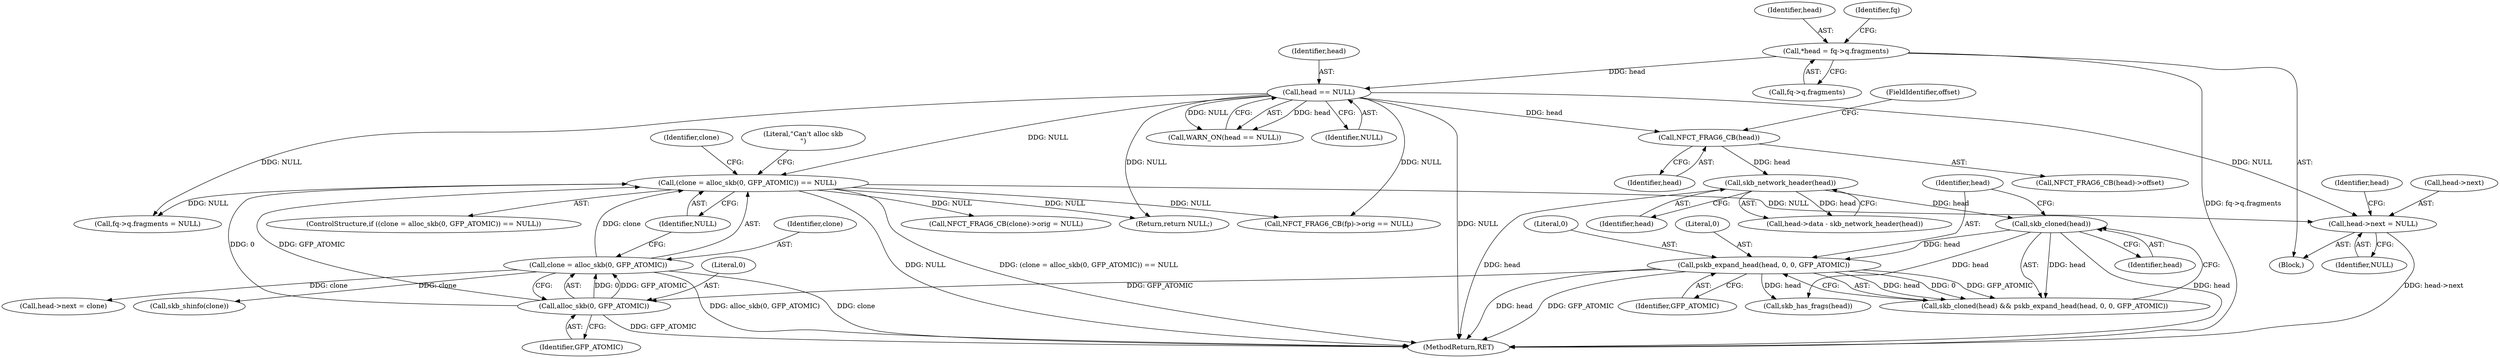 digraph "0_linux_9e2dcf72023d1447f09c47d77c99b0c49659e5ce_0@pointer" {
"1000438" [label="(Call,head->next = NULL)"];
"1000125" [label="(Call,head == NULL)"];
"1000114" [label="(Call,*head = fq->q.fragments)"];
"1000187" [label="(Call,(clone = alloc_skb(0, GFP_ATOMIC)) == NULL)"];
"1000188" [label="(Call,clone = alloc_skb(0, GFP_ATOMIC))"];
"1000190" [label="(Call,alloc_skb(0, GFP_ATOMIC))"];
"1000167" [label="(Call,pskb_expand_head(head, 0, 0, GFP_ATOMIC))"];
"1000165" [label="(Call,skb_cloned(head))"];
"1000142" [label="(Call,skb_network_header(head))"];
"1000131" [label="(Call,NFCT_FRAG6_CB(head))"];
"1000193" [label="(Identifier,NULL)"];
"1000138" [label="(Call,head->data - skb_network_header(head))"];
"1000110" [label="(Block,)"];
"1000126" [label="(Identifier,head)"];
"1000187" [label="(Call,(clone = alloc_skb(0, GFP_ATOMIC)) == NULL)"];
"1000496" [label="(Call,NFCT_FRAG6_CB(fp)->orig == NULL)"];
"1000124" [label="(Call,WARN_ON(head == NULL))"];
"1000282" [label="(Call,NFCT_FRAG6_CB(clone)->orig = NULL)"];
"1000438" [label="(Call,head->next = NULL)"];
"1000439" [label="(Call,head->next)"];
"1000442" [label="(Identifier,NULL)"];
"1000552" [label="(Return,return NULL;)"];
"1000114" [label="(Call,*head = fq->q.fragments)"];
"1000132" [label="(Identifier,head)"];
"1000177" [label="(Call,skb_has_frags(head))"];
"1000130" [label="(Call,NFCT_FRAG6_CB(head)->offset)"];
"1000115" [label="(Identifier,head)"];
"1000164" [label="(Call,skb_cloned(head) && pskb_expand_head(head, 0, 0, GFP_ATOMIC))"];
"1000168" [label="(Identifier,head)"];
"1000196" [label="(Literal,\"Can't alloc skb\n\")"];
"1000171" [label="(Identifier,GFP_ATOMIC)"];
"1000554" [label="(MethodReturn,RET)"];
"1000116" [label="(Call,fq->q.fragments)"];
"1000169" [label="(Literal,0)"];
"1000131" [label="(Call,NFCT_FRAG6_CB(head))"];
"1000482" [label="(Call,fq->q.fragments = NULL)"];
"1000205" [label="(Call,head->next = clone)"];
"1000200" [label="(Identifier,clone)"];
"1000212" [label="(Call,skb_shinfo(clone))"];
"1000133" [label="(FieldIdentifier,offset)"];
"1000188" [label="(Call,clone = alloc_skb(0, GFP_ATOMIC))"];
"1000142" [label="(Call,skb_network_header(head))"];
"1000127" [label="(Identifier,NULL)"];
"1000445" [label="(Identifier,head)"];
"1000123" [label="(Identifier,fq)"];
"1000166" [label="(Identifier,head)"];
"1000167" [label="(Call,pskb_expand_head(head, 0, 0, GFP_ATOMIC))"];
"1000165" [label="(Call,skb_cloned(head))"];
"1000189" [label="(Identifier,clone)"];
"1000125" [label="(Call,head == NULL)"];
"1000191" [label="(Literal,0)"];
"1000143" [label="(Identifier,head)"];
"1000186" [label="(ControlStructure,if ((clone = alloc_skb(0, GFP_ATOMIC)) == NULL))"];
"1000170" [label="(Literal,0)"];
"1000190" [label="(Call,alloc_skb(0, GFP_ATOMIC))"];
"1000192" [label="(Identifier,GFP_ATOMIC)"];
"1000438" -> "1000110"  [label="AST: "];
"1000438" -> "1000442"  [label="CFG: "];
"1000439" -> "1000438"  [label="AST: "];
"1000442" -> "1000438"  [label="AST: "];
"1000445" -> "1000438"  [label="CFG: "];
"1000438" -> "1000554"  [label="DDG: head->next"];
"1000125" -> "1000438"  [label="DDG: NULL"];
"1000187" -> "1000438"  [label="DDG: NULL"];
"1000125" -> "1000124"  [label="AST: "];
"1000125" -> "1000127"  [label="CFG: "];
"1000126" -> "1000125"  [label="AST: "];
"1000127" -> "1000125"  [label="AST: "];
"1000124" -> "1000125"  [label="CFG: "];
"1000125" -> "1000554"  [label="DDG: NULL"];
"1000125" -> "1000124"  [label="DDG: head"];
"1000125" -> "1000124"  [label="DDG: NULL"];
"1000114" -> "1000125"  [label="DDG: head"];
"1000125" -> "1000131"  [label="DDG: head"];
"1000125" -> "1000187"  [label="DDG: NULL"];
"1000125" -> "1000482"  [label="DDG: NULL"];
"1000125" -> "1000496"  [label="DDG: NULL"];
"1000125" -> "1000552"  [label="DDG: NULL"];
"1000114" -> "1000110"  [label="AST: "];
"1000114" -> "1000116"  [label="CFG: "];
"1000115" -> "1000114"  [label="AST: "];
"1000116" -> "1000114"  [label="AST: "];
"1000123" -> "1000114"  [label="CFG: "];
"1000114" -> "1000554"  [label="DDG: fq->q.fragments"];
"1000187" -> "1000186"  [label="AST: "];
"1000187" -> "1000193"  [label="CFG: "];
"1000188" -> "1000187"  [label="AST: "];
"1000193" -> "1000187"  [label="AST: "];
"1000196" -> "1000187"  [label="CFG: "];
"1000200" -> "1000187"  [label="CFG: "];
"1000187" -> "1000554"  [label="DDG: (clone = alloc_skb(0, GFP_ATOMIC)) == NULL"];
"1000187" -> "1000554"  [label="DDG: NULL"];
"1000188" -> "1000187"  [label="DDG: clone"];
"1000190" -> "1000187"  [label="DDG: 0"];
"1000190" -> "1000187"  [label="DDG: GFP_ATOMIC"];
"1000187" -> "1000282"  [label="DDG: NULL"];
"1000187" -> "1000482"  [label="DDG: NULL"];
"1000187" -> "1000496"  [label="DDG: NULL"];
"1000187" -> "1000552"  [label="DDG: NULL"];
"1000188" -> "1000190"  [label="CFG: "];
"1000189" -> "1000188"  [label="AST: "];
"1000190" -> "1000188"  [label="AST: "];
"1000193" -> "1000188"  [label="CFG: "];
"1000188" -> "1000554"  [label="DDG: alloc_skb(0, GFP_ATOMIC)"];
"1000188" -> "1000554"  [label="DDG: clone"];
"1000190" -> "1000188"  [label="DDG: 0"];
"1000190" -> "1000188"  [label="DDG: GFP_ATOMIC"];
"1000188" -> "1000205"  [label="DDG: clone"];
"1000188" -> "1000212"  [label="DDG: clone"];
"1000190" -> "1000192"  [label="CFG: "];
"1000191" -> "1000190"  [label="AST: "];
"1000192" -> "1000190"  [label="AST: "];
"1000190" -> "1000554"  [label="DDG: GFP_ATOMIC"];
"1000167" -> "1000190"  [label="DDG: GFP_ATOMIC"];
"1000167" -> "1000164"  [label="AST: "];
"1000167" -> "1000171"  [label="CFG: "];
"1000168" -> "1000167"  [label="AST: "];
"1000169" -> "1000167"  [label="AST: "];
"1000170" -> "1000167"  [label="AST: "];
"1000171" -> "1000167"  [label="AST: "];
"1000164" -> "1000167"  [label="CFG: "];
"1000167" -> "1000554"  [label="DDG: head"];
"1000167" -> "1000554"  [label="DDG: GFP_ATOMIC"];
"1000167" -> "1000164"  [label="DDG: head"];
"1000167" -> "1000164"  [label="DDG: 0"];
"1000167" -> "1000164"  [label="DDG: GFP_ATOMIC"];
"1000165" -> "1000167"  [label="DDG: head"];
"1000167" -> "1000177"  [label="DDG: head"];
"1000165" -> "1000164"  [label="AST: "];
"1000165" -> "1000166"  [label="CFG: "];
"1000166" -> "1000165"  [label="AST: "];
"1000168" -> "1000165"  [label="CFG: "];
"1000164" -> "1000165"  [label="CFG: "];
"1000165" -> "1000554"  [label="DDG: head"];
"1000165" -> "1000164"  [label="DDG: head"];
"1000142" -> "1000165"  [label="DDG: head"];
"1000165" -> "1000177"  [label="DDG: head"];
"1000142" -> "1000138"  [label="AST: "];
"1000142" -> "1000143"  [label="CFG: "];
"1000143" -> "1000142"  [label="AST: "];
"1000138" -> "1000142"  [label="CFG: "];
"1000142" -> "1000554"  [label="DDG: head"];
"1000142" -> "1000138"  [label="DDG: head"];
"1000131" -> "1000142"  [label="DDG: head"];
"1000131" -> "1000130"  [label="AST: "];
"1000131" -> "1000132"  [label="CFG: "];
"1000132" -> "1000131"  [label="AST: "];
"1000133" -> "1000131"  [label="CFG: "];
}
